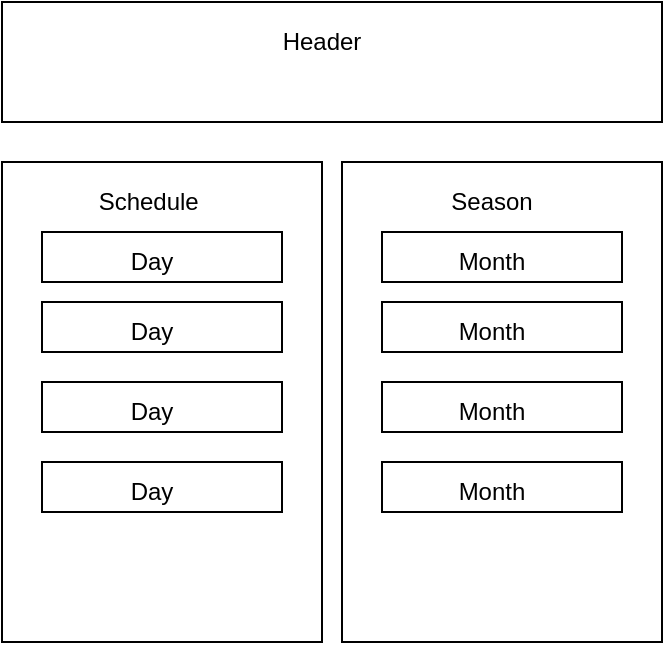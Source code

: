 <mxfile version="14.3.0" type="device"><diagram id="_5phwwfB3TYxuW4ntlBo" name="Page-1"><mxGraphModel dx="1038" dy="548" grid="1" gridSize="10" guides="1" tooltips="1" connect="1" arrows="1" fold="1" page="1" pageScale="1" pageWidth="850" pageHeight="1100" math="0" shadow="0"><root><mxCell id="0"/><mxCell id="1" parent="0"/><mxCell id="Q944fESHRbbNreX-tzSS-1" value="" style="rounded=0;whiteSpace=wrap;html=1;" vertex="1" parent="1"><mxGeometry x="240" y="80" width="330" height="60" as="geometry"/></mxCell><mxCell id="Q944fESHRbbNreX-tzSS-3" value="Header" style="text;html=1;strokeColor=none;fillColor=none;align=center;verticalAlign=middle;whiteSpace=wrap;rounded=0;" vertex="1" parent="1"><mxGeometry x="370" y="90" width="60" height="20" as="geometry"/></mxCell><mxCell id="Q944fESHRbbNreX-tzSS-4" value="&lt;span style=&quot;color: rgba(0 , 0 , 0 , 0) ; font-family: monospace ; font-size: 0px&quot;&gt;%3CmxGraphModel%3E%3Croot%3E%3CmxCell%20id%3D%220%22%2F%3E%3CmxCell%20id%3D%221%22%20parent%3D%220%22%2F%3E%3CmxCell%20id%3D%222%22%20value%3D%22%22%20style%3D%22whiteSpace%3Dwrap%3Bhtml%3D1%3B%22%20vertex%3D%221%22%20parent%3D%221%22%3E%3CmxGeometry%20x%3D%22240%22%20y%3D%22160%22%20width%3D%22160%22%20height%3D%22240%22%20as%3D%22geometry%22%2F%3E%3C%2FmxCell%3E%3CmxCell%20id%3D%223%22%20value%3D%22Schedule%26amp%3Bnbsp%3B%22%20style%3D%22text%3Bhtml%3D1%3BstrokeColor%3Dnone%3BfillColor%3Dnone%3Balign%3Dcenter%3BverticalAlign%3Dmiddle%3BwhiteSpace%3Dwrap%3Brounded%3D0%3B%22%20vertex%3D%221%22%20parent%3D%221%22%3E%3CmxGeometry%20x%3D%22290%22%20y%3D%22170%22%20width%3D%2250%22%20height%3D%2220%22%20as%3D%22geometry%22%2F%3E%3C%2FmxCell%3E%3CmxCell%20id%3D%224%22%20value%3D%22%22%20style%3D%22rounded%3D0%3BwhiteSpace%3Dwrap%3Bhtml%3D1%3B%22%20vertex%3D%221%22%20parent%3D%221%22%3E%3CmxGeometry%20x%3D%22260%22%20y%3D%22195%22%20width%3D%22120%22%20height%3D%2225%22%20as%3D%22geometry%22%2F%3E%3C%2FmxCell%3E%3CmxCell%20id%3D%225%22%20value%3D%22Day%22%20style%3D%22text%3Bhtml%3D1%3BstrokeColor%3Dnone%3BfillColor%3Dnone%3Balign%3Dcenter%3BverticalAlign%3Dmiddle%3BwhiteSpace%3Dwrap%3Brounded%3D0%3B%22%20vertex%3D%221%22%20parent%3D%221%22%3E%3CmxGeometry%20x%3D%22295%22%20y%3D%22200%22%20width%3D%2240%22%20height%3D%2220%22%20as%3D%22geometry%22%2F%3E%3C%2FmxCell%3E%3CmxCell%20id%3D%226%22%20value%3D%22%22%20style%3D%22rounded%3D0%3BwhiteSpace%3Dwrap%3Bhtml%3D1%3B%22%20vertex%3D%221%22%20parent%3D%221%22%3E%3CmxGeometry%20x%3D%22260%22%20y%3D%22230%22%20width%3D%22120%22%20height%3D%2225%22%20as%3D%22geometry%22%2F%3E%3C%2FmxCell%3E%3CmxCell%20id%3D%227%22%20value%3D%22Day%22%20style%3D%22text%3Bhtml%3D1%3BstrokeColor%3Dnone%3BfillColor%3Dnone%3Balign%3Dcenter%3BverticalAlign%3Dmiddle%3BwhiteSpace%3Dwrap%3Brounded%3D0%3B%22%20vertex%3D%221%22%20parent%3D%221%22%3E%3CmxGeometry%20x%3D%22295%22%20y%3D%22235%22%20width%3D%2240%22%20height%3D%2220%22%20as%3D%22geometry%22%2F%3E%3C%2FmxCell%3E%3CmxCell%20id%3D%228%22%20value%3D%22%22%20style%3D%22rounded%3D0%3BwhiteSpace%3Dwrap%3Bhtml%3D1%3B%22%20vertex%3D%221%22%20parent%3D%221%22%3E%3CmxGeometry%20x%3D%22260%22%20y%3D%22270%22%20width%3D%22120%22%20height%3D%2225%22%20as%3D%22geometry%22%2F%3E%3C%2FmxCell%3E%3CmxCell%20id%3D%229%22%20value%3D%22Day%22%20style%3D%22text%3Bhtml%3D1%3BstrokeColor%3Dnone%3BfillColor%3Dnone%3Balign%3Dcenter%3BverticalAlign%3Dmiddle%3BwhiteSpace%3Dwrap%3Brounded%3D0%3B%22%20vertex%3D%221%22%20parent%3D%221%22%3E%3CmxGeometry%20x%3D%22295%22%20y%3D%22275%22%20width%3D%2240%22%20height%3D%2220%22%20as%3D%22geometry%22%2F%3E%3C%2FmxCell%3E%3CmxCell%20id%3D%2210%22%20value%3D%22%22%20style%3D%22rounded%3D0%3BwhiteSpace%3Dwrap%3Bhtml%3D1%3B%22%20vertex%3D%221%22%20parent%3D%221%22%3E%3CmxGeometry%20x%3D%22260%22%20y%3D%22310%22%20width%3D%22120%22%20height%3D%2225%22%20as%3D%22geometry%22%2F%3E%3C%2FmxCell%3E%3CmxCell%20id%3D%2211%22%20value%3D%22Day%22%20style%3D%22text%3Bhtml%3D1%3BstrokeColor%3Dnone%3BfillColor%3Dnone%3Balign%3Dcenter%3BverticalAlign%3Dmiddle%3BwhiteSpace%3Dwrap%3Brounded%3D0%3B%22%20vertex%3D%221%22%20parent%3D%221%22%3E%3CmxGeometry%20x%3D%22295%22%20y%3D%22315%22%20width%3D%2240%22%20height%3D%2220%22%20as%3D%22geometry%22%2F%3E%3C%2FmxCell%3E%3C%2Froot%3E%3C%2FmxGraphModel%3E&lt;/span&gt;" style="whiteSpace=wrap;html=1;" vertex="1" parent="1"><mxGeometry x="240" y="160" width="160" height="240" as="geometry"/></mxCell><mxCell id="Q944fESHRbbNreX-tzSS-5" value="Schedule&amp;nbsp;" style="text;html=1;strokeColor=none;fillColor=none;align=center;verticalAlign=middle;whiteSpace=wrap;rounded=0;" vertex="1" parent="1"><mxGeometry x="290" y="170" width="50" height="20" as="geometry"/></mxCell><mxCell id="Q944fESHRbbNreX-tzSS-12" value="" style="rounded=0;whiteSpace=wrap;html=1;" vertex="1" parent="1"><mxGeometry x="260" y="195" width="120" height="25" as="geometry"/></mxCell><mxCell id="Q944fESHRbbNreX-tzSS-13" value="Day" style="text;html=1;strokeColor=none;fillColor=none;align=center;verticalAlign=middle;whiteSpace=wrap;rounded=0;" vertex="1" parent="1"><mxGeometry x="295" y="200" width="40" height="20" as="geometry"/></mxCell><mxCell id="Q944fESHRbbNreX-tzSS-14" value="" style="rounded=0;whiteSpace=wrap;html=1;" vertex="1" parent="1"><mxGeometry x="260" y="230" width="120" height="25" as="geometry"/></mxCell><mxCell id="Q944fESHRbbNreX-tzSS-15" value="Day" style="text;html=1;strokeColor=none;fillColor=none;align=center;verticalAlign=middle;whiteSpace=wrap;rounded=0;" vertex="1" parent="1"><mxGeometry x="295" y="235" width="40" height="20" as="geometry"/></mxCell><mxCell id="Q944fESHRbbNreX-tzSS-16" value="" style="rounded=0;whiteSpace=wrap;html=1;" vertex="1" parent="1"><mxGeometry x="260" y="270" width="120" height="25" as="geometry"/></mxCell><mxCell id="Q944fESHRbbNreX-tzSS-17" value="Day" style="text;html=1;strokeColor=none;fillColor=none;align=center;verticalAlign=middle;whiteSpace=wrap;rounded=0;" vertex="1" parent="1"><mxGeometry x="295" y="275" width="40" height="20" as="geometry"/></mxCell><mxCell id="Q944fESHRbbNreX-tzSS-18" value="" style="rounded=0;whiteSpace=wrap;html=1;" vertex="1" parent="1"><mxGeometry x="260" y="310" width="120" height="25" as="geometry"/></mxCell><mxCell id="Q944fESHRbbNreX-tzSS-19" value="Day" style="text;html=1;strokeColor=none;fillColor=none;align=center;verticalAlign=middle;whiteSpace=wrap;rounded=0;" vertex="1" parent="1"><mxGeometry x="295" y="315" width="40" height="20" as="geometry"/></mxCell><mxCell id="Q944fESHRbbNreX-tzSS-23" value="" style="whiteSpace=wrap;html=1;" vertex="1" parent="1"><mxGeometry x="410" y="160" width="160" height="240" as="geometry"/></mxCell><mxCell id="Q944fESHRbbNreX-tzSS-24" value="Season" style="text;html=1;strokeColor=none;fillColor=none;align=center;verticalAlign=middle;whiteSpace=wrap;rounded=0;" vertex="1" parent="1"><mxGeometry x="460" y="170" width="50" height="20" as="geometry"/></mxCell><mxCell id="Q944fESHRbbNreX-tzSS-25" value="" style="rounded=0;whiteSpace=wrap;html=1;" vertex="1" parent="1"><mxGeometry x="430" y="195" width="120" height="25" as="geometry"/></mxCell><mxCell id="Q944fESHRbbNreX-tzSS-26" value="Month" style="text;html=1;strokeColor=none;fillColor=none;align=center;verticalAlign=middle;whiteSpace=wrap;rounded=0;" vertex="1" parent="1"><mxGeometry x="465" y="200" width="40" height="20" as="geometry"/></mxCell><mxCell id="Q944fESHRbbNreX-tzSS-27" value="" style="rounded=0;whiteSpace=wrap;html=1;" vertex="1" parent="1"><mxGeometry x="430" y="230" width="120" height="25" as="geometry"/></mxCell><mxCell id="Q944fESHRbbNreX-tzSS-28" value="Month" style="text;html=1;strokeColor=none;fillColor=none;align=center;verticalAlign=middle;whiteSpace=wrap;rounded=0;" vertex="1" parent="1"><mxGeometry x="465" y="235" width="40" height="20" as="geometry"/></mxCell><mxCell id="Q944fESHRbbNreX-tzSS-29" value="" style="rounded=0;whiteSpace=wrap;html=1;" vertex="1" parent="1"><mxGeometry x="430" y="270" width="120" height="25" as="geometry"/></mxCell><mxCell id="Q944fESHRbbNreX-tzSS-30" value="Month" style="text;html=1;strokeColor=none;fillColor=none;align=center;verticalAlign=middle;whiteSpace=wrap;rounded=0;" vertex="1" parent="1"><mxGeometry x="465" y="275" width="40" height="20" as="geometry"/></mxCell><mxCell id="Q944fESHRbbNreX-tzSS-31" value="" style="rounded=0;whiteSpace=wrap;html=1;" vertex="1" parent="1"><mxGeometry x="430" y="310" width="120" height="25" as="geometry"/></mxCell><mxCell id="Q944fESHRbbNreX-tzSS-32" value="Month" style="text;html=1;strokeColor=none;fillColor=none;align=center;verticalAlign=middle;whiteSpace=wrap;rounded=0;" vertex="1" parent="1"><mxGeometry x="465" y="315" width="40" height="20" as="geometry"/></mxCell></root></mxGraphModel></diagram></mxfile>